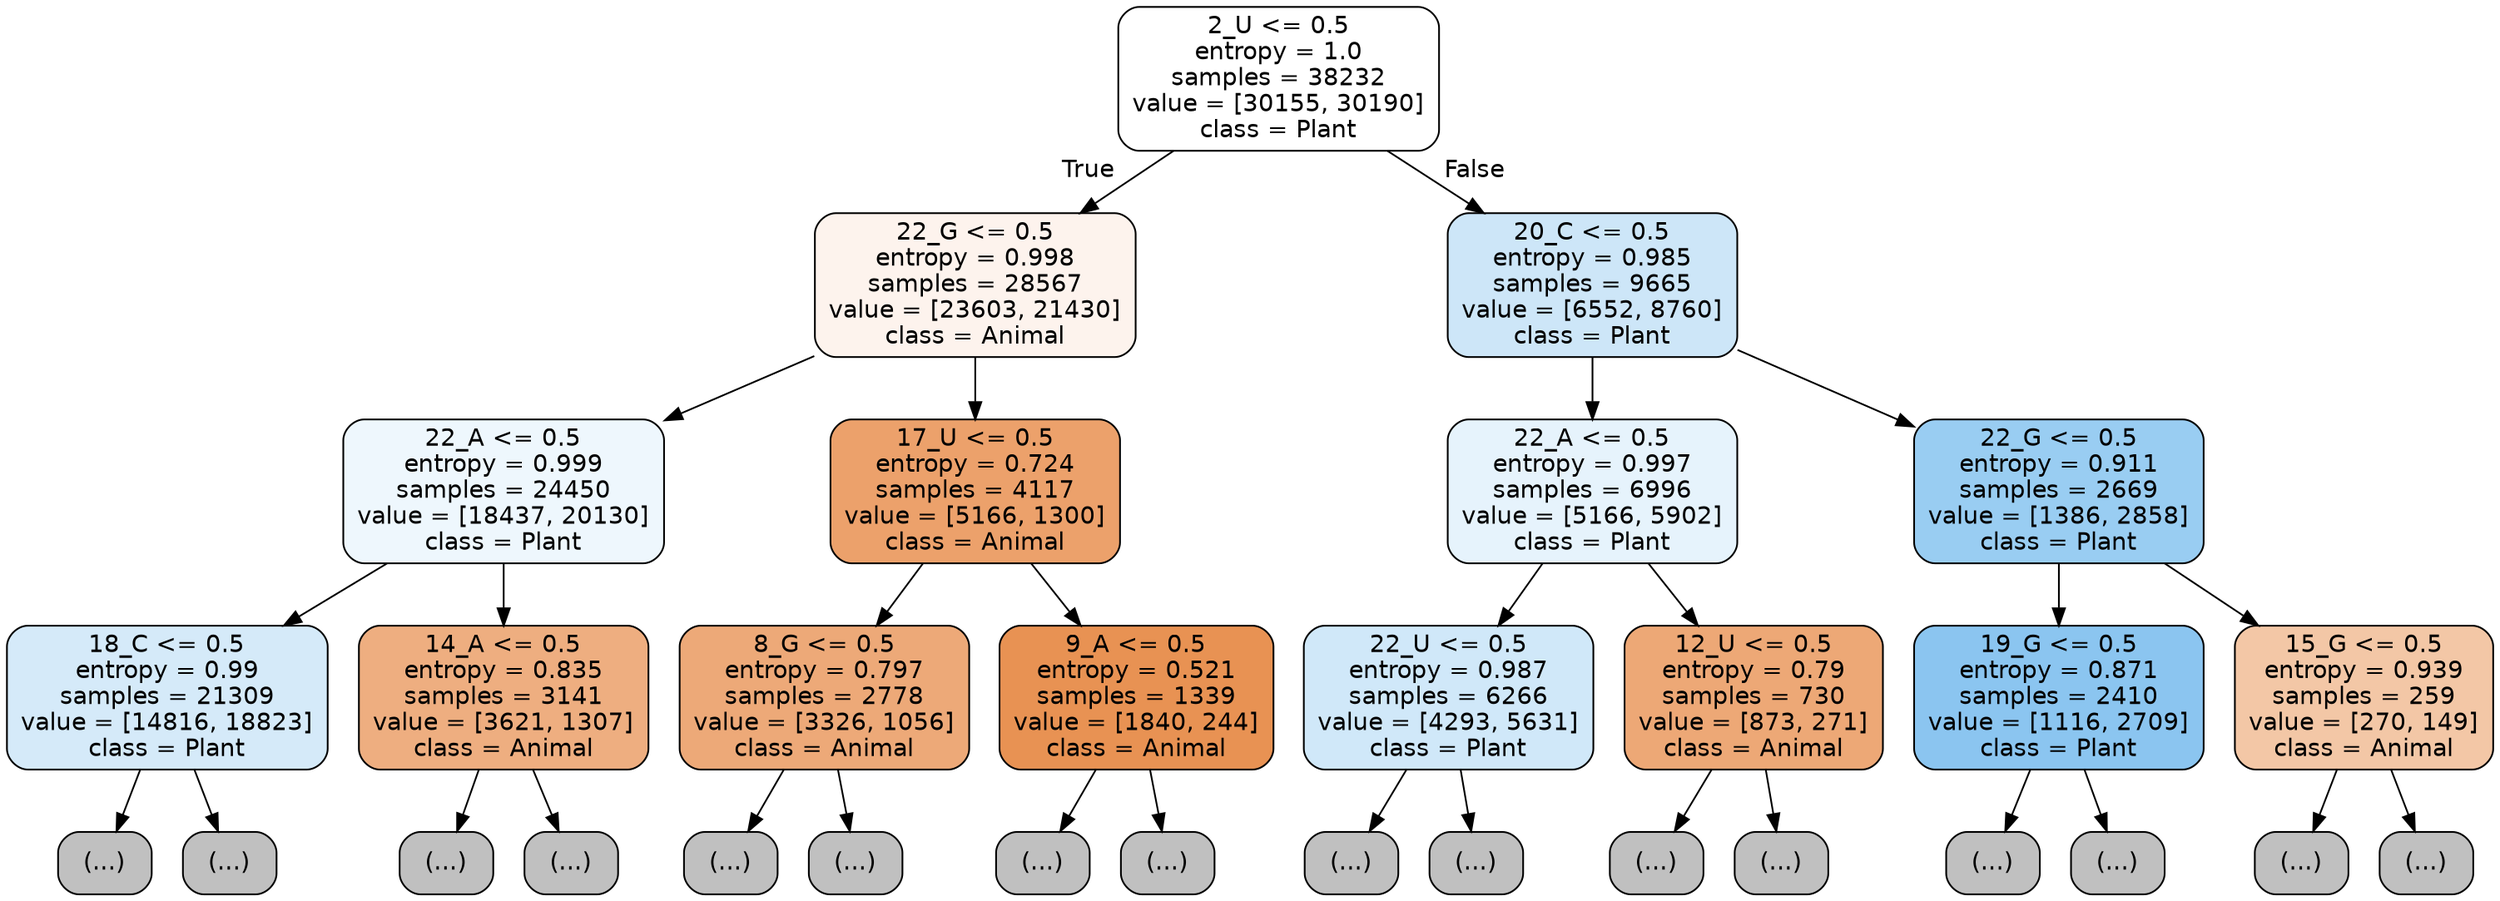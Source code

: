 digraph Tree {
node [shape=box, style="filled, rounded", color="black", fontname="helvetica"] ;
edge [fontname="helvetica"] ;
0 [label="2_U <= 0.5\nentropy = 1.0\nsamples = 38232\nvalue = [30155, 30190]\nclass = Plant", fillcolor="#ffffff"] ;
1 [label="22_G <= 0.5\nentropy = 0.998\nsamples = 28567\nvalue = [23603, 21430]\nclass = Animal", fillcolor="#fdf3ed"] ;
0 -> 1 [labeldistance=2.5, labelangle=45, headlabel="True"] ;
2 [label="22_A <= 0.5\nentropy = 0.999\nsamples = 24450\nvalue = [18437, 20130]\nclass = Plant", fillcolor="#eef7fd"] ;
1 -> 2 ;
3 [label="18_C <= 0.5\nentropy = 0.99\nsamples = 21309\nvalue = [14816, 18823]\nclass = Plant", fillcolor="#d5eaf9"] ;
2 -> 3 ;
4 [label="(...)", fillcolor="#C0C0C0"] ;
3 -> 4 ;
7167 [label="(...)", fillcolor="#C0C0C0"] ;
3 -> 7167 ;
9378 [label="14_A <= 0.5\nentropy = 0.835\nsamples = 3141\nvalue = [3621, 1307]\nclass = Animal", fillcolor="#eeae80"] ;
2 -> 9378 ;
9379 [label="(...)", fillcolor="#C0C0C0"] ;
9378 -> 9379 ;
10404 [label="(...)", fillcolor="#C0C0C0"] ;
9378 -> 10404 ;
10795 [label="17_U <= 0.5\nentropy = 0.724\nsamples = 4117\nvalue = [5166, 1300]\nclass = Animal", fillcolor="#eca16b"] ;
1 -> 10795 ;
10796 [label="8_G <= 0.5\nentropy = 0.797\nsamples = 2778\nvalue = [3326, 1056]\nclass = Animal", fillcolor="#eda978"] ;
10795 -> 10796 ;
10797 [label="(...)", fillcolor="#C0C0C0"] ;
10796 -> 10797 ;
11612 [label="(...)", fillcolor="#C0C0C0"] ;
10796 -> 11612 ;
11925 [label="9_A <= 0.5\nentropy = 0.521\nsamples = 1339\nvalue = [1840, 244]\nclass = Animal", fillcolor="#e89253"] ;
10795 -> 11925 ;
11926 [label="(...)", fillcolor="#C0C0C0"] ;
11925 -> 11926 ;
12195 [label="(...)", fillcolor="#C0C0C0"] ;
11925 -> 12195 ;
12286 [label="20_C <= 0.5\nentropy = 0.985\nsamples = 9665\nvalue = [6552, 8760]\nclass = Plant", fillcolor="#cde6f8"] ;
0 -> 12286 [labeldistance=2.5, labelangle=-45, headlabel="False"] ;
12287 [label="22_A <= 0.5\nentropy = 0.997\nsamples = 6996\nvalue = [5166, 5902]\nclass = Plant", fillcolor="#e6f3fc"] ;
12286 -> 12287 ;
12288 [label="22_U <= 0.5\nentropy = 0.987\nsamples = 6266\nvalue = [4293, 5631]\nclass = Plant", fillcolor="#d0e8f9"] ;
12287 -> 12288 ;
12289 [label="(...)", fillcolor="#C0C0C0"] ;
12288 -> 12289 ;
14766 [label="(...)", fillcolor="#C0C0C0"] ;
12288 -> 14766 ;
15205 [label="12_U <= 0.5\nentropy = 0.79\nsamples = 730\nvalue = [873, 271]\nclass = Animal", fillcolor="#eda876"] ;
12287 -> 15205 ;
15206 [label="(...)", fillcolor="#C0C0C0"] ;
15205 -> 15206 ;
15479 [label="(...)", fillcolor="#C0C0C0"] ;
15205 -> 15479 ;
15602 [label="22_G <= 0.5\nentropy = 0.911\nsamples = 2669\nvalue = [1386, 2858]\nclass = Plant", fillcolor="#99cdf2"] ;
12286 -> 15602 ;
15603 [label="19_G <= 0.5\nentropy = 0.871\nsamples = 2410\nvalue = [1116, 2709]\nclass = Plant", fillcolor="#8bc5f0"] ;
15602 -> 15603 ;
15604 [label="(...)", fillcolor="#C0C0C0"] ;
15603 -> 15604 ;
16233 [label="(...)", fillcolor="#C0C0C0"] ;
15603 -> 16233 ;
16472 [label="15_G <= 0.5\nentropy = 0.939\nsamples = 259\nvalue = [270, 149]\nclass = Animal", fillcolor="#f3c7a6"] ;
15602 -> 16472 ;
16473 [label="(...)", fillcolor="#C0C0C0"] ;
16472 -> 16473 ;
16574 [label="(...)", fillcolor="#C0C0C0"] ;
16472 -> 16574 ;
}